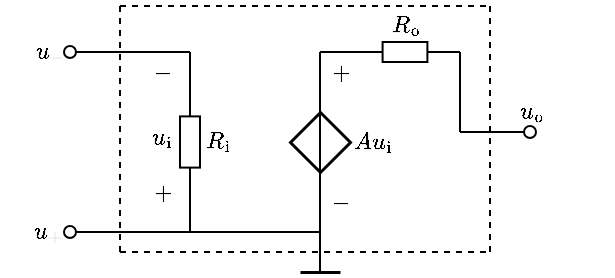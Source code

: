 <mxfile version="16.5.1" type="device"><diagram id="avYDYwi754J5h3Vd7OmR" name="第 1 页"><mxGraphModel dx="269" dy="411" grid="1" gridSize="5" guides="1" tooltips="1" connect="1" arrows="1" fold="1" page="1" pageScale="1" pageWidth="827" pageHeight="1169" math="1" shadow="0"><root><mxCell id="0"/><mxCell id="1" parent="0"/><mxCell id="MkvzMcp8Tx6rq0eph8MG-1" value="" style="pointerEvents=1;verticalLabelPosition=bottom;shadow=0;dashed=0;align=center;html=1;verticalAlign=top;shape=mxgraph.electrical.signal_sources.source;aspect=fixed;points=[[0.5,0,0],[1,0.5,0],[0.5,1,0],[0,0.5,0]];elSignalType=none;elSourceType=dependent;strokeWidth=1.5;" vertex="1" parent="1"><mxGeometry x="465" y="445" width="30" height="30" as="geometry"/></mxCell><mxCell id="MkvzMcp8Tx6rq0eph8MG-2" value="" style="endArrow=none;html=1;rounded=0;exitX=0.5;exitY=0;exitDx=0;exitDy=0;exitPerimeter=0;entryX=0.5;entryY=1;entryDx=0;entryDy=0;entryPerimeter=0;" edge="1" parent="1" source="MkvzMcp8Tx6rq0eph8MG-1" target="MkvzMcp8Tx6rq0eph8MG-1"><mxGeometry width="50" height="50" relative="1" as="geometry"><mxPoint x="510" y="410" as="sourcePoint"/><mxPoint x="560" y="360" as="targetPoint"/></mxGeometry></mxCell><mxCell id="MkvzMcp8Tx6rq0eph8MG-3" value="" style="endArrow=none;html=1;rounded=0;" edge="1" parent="1"><mxGeometry width="50" height="50" relative="1" as="geometry"><mxPoint x="480" y="445" as="sourcePoint"/><mxPoint x="480" y="415" as="targetPoint"/></mxGeometry></mxCell><mxCell id="MkvzMcp8Tx6rq0eph8MG-4" value="" style="endArrow=none;html=1;rounded=0;" edge="1" parent="1"><mxGeometry width="50" height="50" relative="1" as="geometry"><mxPoint x="480" y="415" as="sourcePoint"/><mxPoint x="505" y="415" as="targetPoint"/></mxGeometry></mxCell><mxCell id="MkvzMcp8Tx6rq0eph8MG-5" value="" style="pointerEvents=1;verticalLabelPosition=bottom;shadow=0;dashed=0;align=center;html=1;verticalAlign=top;shape=mxgraph.electrical.resistors.resistor_1;strokeWidth=1;" vertex="1" parent="1"><mxGeometry x="505" y="410" width="35" height="10" as="geometry"/></mxCell><mxCell id="MkvzMcp8Tx6rq0eph8MG-6" value="" style="endArrow=none;html=1;rounded=0;" edge="1" parent="1"><mxGeometry width="50" height="50" relative="1" as="geometry"><mxPoint x="540" y="415" as="sourcePoint"/><mxPoint x="550" y="415" as="targetPoint"/></mxGeometry></mxCell><mxCell id="MkvzMcp8Tx6rq0eph8MG-7" value="" style="endArrow=none;html=1;rounded=0;" edge="1" parent="1"><mxGeometry width="50" height="50" relative="1" as="geometry"><mxPoint x="550" y="455" as="sourcePoint"/><mxPoint x="550" y="415" as="targetPoint"/></mxGeometry></mxCell><mxCell id="MkvzMcp8Tx6rq0eph8MG-8" value="" style="endArrow=none;html=1;rounded=0;entryX=0.5;entryY=1;entryDx=0;entryDy=0;entryPerimeter=0;" edge="1" parent="1" target="MkvzMcp8Tx6rq0eph8MG-1"><mxGeometry width="50" height="50" relative="1" as="geometry"><mxPoint x="480" y="505" as="sourcePoint"/><mxPoint x="480" y="480" as="targetPoint"/></mxGeometry></mxCell><mxCell id="MkvzMcp8Tx6rq0eph8MG-9" value="" style="endArrow=none;html=1;rounded=0;" edge="1" parent="1"><mxGeometry width="50" height="50" relative="1" as="geometry"><mxPoint x="480" y="525" as="sourcePoint"/><mxPoint x="480" y="505" as="targetPoint"/></mxGeometry></mxCell><mxCell id="MkvzMcp8Tx6rq0eph8MG-10" value="" style="endArrow=none;html=1;rounded=0;strokeWidth=1.5;" edge="1" parent="1"><mxGeometry width="50" height="50" relative="1" as="geometry"><mxPoint x="470" y="525" as="sourcePoint"/><mxPoint x="490" y="525" as="targetPoint"/></mxGeometry></mxCell><mxCell id="MkvzMcp8Tx6rq0eph8MG-11" value="" style="endArrow=none;html=1;rounded=0;strokeWidth=1;startArrow=oval;startFill=0;" edge="1" parent="1"><mxGeometry width="50" height="50" relative="1" as="geometry"><mxPoint x="355" y="505" as="sourcePoint"/><mxPoint x="480" y="505" as="targetPoint"/></mxGeometry></mxCell><mxCell id="MkvzMcp8Tx6rq0eph8MG-12" value="" style="pointerEvents=1;verticalLabelPosition=bottom;shadow=0;dashed=0;align=center;html=1;verticalAlign=top;shape=mxgraph.electrical.resistors.resistor_1;strokeWidth=1;rotation=90;" vertex="1" parent="1"><mxGeometry x="395" y="455" width="40" height="10" as="geometry"/></mxCell><mxCell id="MkvzMcp8Tx6rq0eph8MG-13" value="" style="endArrow=none;html=1;rounded=0;strokeWidth=1;entryX=1;entryY=0.5;entryDx=0;entryDy=0;entryPerimeter=0;" edge="1" parent="1" target="MkvzMcp8Tx6rq0eph8MG-12"><mxGeometry width="50" height="50" relative="1" as="geometry"><mxPoint x="415" y="505" as="sourcePoint"/><mxPoint x="465" y="455" as="targetPoint"/></mxGeometry></mxCell><mxCell id="MkvzMcp8Tx6rq0eph8MG-14" value="" style="endArrow=none;html=1;rounded=0;strokeWidth=1;" edge="1" parent="1"><mxGeometry width="50" height="50" relative="1" as="geometry"><mxPoint x="415" y="440" as="sourcePoint"/><mxPoint x="415" y="415" as="targetPoint"/></mxGeometry></mxCell><mxCell id="MkvzMcp8Tx6rq0eph8MG-15" value="" style="endArrow=oval;html=1;rounded=0;strokeWidth=1;startArrow=none;startFill=0;endFill=0;" edge="1" parent="1"><mxGeometry width="50" height="50" relative="1" as="geometry"><mxPoint x="415" y="415" as="sourcePoint"/><mxPoint x="355" y="415" as="targetPoint"/></mxGeometry></mxCell><mxCell id="MkvzMcp8Tx6rq0eph8MG-16" value="" style="endArrow=oval;html=1;rounded=0;strokeWidth=1;endFill=0;" edge="1" parent="1"><mxGeometry width="50" height="50" relative="1" as="geometry"><mxPoint x="550" y="455" as="sourcePoint"/><mxPoint x="585" y="455" as="targetPoint"/></mxGeometry></mxCell><mxCell id="MkvzMcp8Tx6rq0eph8MG-17" value="" style="endArrow=none;html=1;rounded=0;strokeWidth=1;dashed=1;sketch=0;shadow=0;jumpStyle=none;noJump=0;" edge="1" parent="1"><mxGeometry width="50" height="50" relative="1" as="geometry"><mxPoint x="380" y="392" as="sourcePoint"/><mxPoint x="565" y="392" as="targetPoint"/></mxGeometry></mxCell><mxCell id="MkvzMcp8Tx6rq0eph8MG-19" value="" style="endArrow=none;html=1;rounded=0;strokeWidth=1;dashed=1;sketch=0;shadow=0;jumpStyle=none;noJump=0;" edge="1" parent="1"><mxGeometry width="50" height="50" relative="1" as="geometry"><mxPoint x="565" y="515" as="sourcePoint"/><mxPoint x="565" y="390" as="targetPoint"/></mxGeometry></mxCell><mxCell id="MkvzMcp8Tx6rq0eph8MG-21" value="" style="endArrow=none;html=1;rounded=0;strokeWidth=1;dashed=1;sketch=0;shadow=0;jumpStyle=none;noJump=0;" edge="1" parent="1"><mxGeometry width="50" height="50" relative="1" as="geometry"><mxPoint x="380" y="515" as="sourcePoint"/><mxPoint x="565" y="515.0" as="targetPoint"/></mxGeometry></mxCell><mxCell id="MkvzMcp8Tx6rq0eph8MG-22" value="" style="endArrow=none;html=1;rounded=0;strokeWidth=1;dashed=1;sketch=0;shadow=0;jumpStyle=none;noJump=0;" edge="1" parent="1"><mxGeometry width="50" height="50" relative="1" as="geometry"><mxPoint x="380" y="515" as="sourcePoint"/><mxPoint x="380" y="390" as="targetPoint"/></mxGeometry></mxCell><mxCell id="MkvzMcp8Tx6rq0eph8MG-23" value="$$R_\mathrm{o}$$" style="text;html=1;resizable=0;autosize=1;align=center;verticalAlign=middle;points=[];fillColor=none;strokeColor=none;rounded=0;fontSize=10;movable=0;rotatable=0;deletable=0;editable=0;connectable=0;" vertex="1" parent="1"><mxGeometry x="475.5" y="392" width="95" height="20" as="geometry"/></mxCell><mxCell id="MkvzMcp8Tx6rq0eph8MG-24" value="$$R_\mathrm{i}$$" style="text;html=1;resizable=1;autosize=1;align=center;verticalAlign=middle;points=[];fillColor=none;strokeColor=none;rounded=0;fontSize=10;movable=1;rotatable=1;deletable=1;editable=1;connectable=1;" vertex="1" parent="1"><mxGeometry x="419.5" y="450" width="19.5" height="20" as="geometry"/></mxCell><mxCell id="MkvzMcp8Tx6rq0eph8MG-25" value="$$Au_\mathrm{i}$$" style="text;html=1;resizable=1;autosize=1;align=center;verticalAlign=middle;points=[];fillColor=none;strokeColor=none;rounded=0;fontSize=10;movable=1;rotatable=1;deletable=1;editable=1;connectable=1;" vertex="1" parent="1"><mxGeometry x="495" y="450" width="21.5" height="20" as="geometry"/></mxCell><mxCell id="MkvzMcp8Tx6rq0eph8MG-26" value="$$+$$" style="text;html=1;resizable=0;autosize=1;align=center;verticalAlign=middle;points=[];fillColor=none;strokeColor=none;rounded=0;fontSize=10;" vertex="1" parent="1"><mxGeometry x="470" y="415" width="40" height="20" as="geometry"/></mxCell><mxCell id="MkvzMcp8Tx6rq0eph8MG-27" value="$$-$$" style="text;html=1;resizable=0;autosize=1;align=center;verticalAlign=middle;points=[];fillColor=none;strokeColor=none;rounded=0;fontSize=10;" vertex="1" parent="1"><mxGeometry x="380.5" y="415" width="40" height="20" as="geometry"/></mxCell><mxCell id="MkvzMcp8Tx6rq0eph8MG-28" value="$$+$$" style="text;html=1;resizable=0;autosize=1;align=center;verticalAlign=middle;points=[];fillColor=none;strokeColor=none;rounded=0;fontSize=10;" vertex="1" parent="1"><mxGeometry x="380.5" y="475" width="40" height="20" as="geometry"/></mxCell><mxCell id="MkvzMcp8Tx6rq0eph8MG-29" value="$$-$$" style="text;html=1;resizable=0;autosize=1;align=center;verticalAlign=middle;points=[];fillColor=none;strokeColor=none;rounded=0;fontSize=10;" vertex="1" parent="1"><mxGeometry x="470" y="480" width="40" height="20" as="geometry"/></mxCell><mxCell id="MkvzMcp8Tx6rq0eph8MG-30" value="$$u_\mathrm{i}$$" style="text;html=1;resizable=1;autosize=1;align=center;verticalAlign=middle;points=[];fillColor=none;strokeColor=none;rounded=0;fontSize=10;movable=1;rotatable=1;deletable=1;editable=1;connectable=1;" vertex="1" parent="1"><mxGeometry x="393.5" y="448" width="14" height="20" as="geometry"/></mxCell><mxCell id="MkvzMcp8Tx6rq0eph8MG-31" value="$$u_\mathrm{o}$$" style="text;html=1;resizable=1;autosize=1;align=center;verticalAlign=middle;points=[];fillColor=none;strokeColor=none;rounded=0;fontSize=10;movable=1;rotatable=1;deletable=1;editable=1;connectable=1;" vertex="1" parent="1"><mxGeometry x="578" y="435" width="15" height="20" as="geometry"/></mxCell><mxCell id="MkvzMcp8Tx6rq0eph8MG-32" value="$$u_{-}$$" style="text;html=1;resizable=1;autosize=1;align=center;verticalAlign=middle;points=[];fillColor=none;strokeColor=none;rounded=0;fontSize=10;movable=1;rotatable=1;deletable=1;editable=1;connectable=1;" vertex="1" parent="1"><mxGeometry x="335" y="405" width="20" height="20" as="geometry"/></mxCell><mxCell id="MkvzMcp8Tx6rq0eph8MG-33" value="$$u_{+}$$" style="text;html=1;resizable=1;autosize=1;align=center;verticalAlign=middle;points=[];fillColor=none;strokeColor=none;rounded=0;fontSize=10;movable=1;rotatable=1;deletable=1;editable=1;connectable=1;" vertex="1" parent="1"><mxGeometry x="335" y="495" width="17" height="20" as="geometry"/></mxCell><mxCell id="MkvzMcp8Tx6rq0eph8MG-34" value="" style="endArrow=none;html=1;rounded=0;" edge="1" parent="1" target="MkvzMcp8Tx6rq0eph8MG-1"><mxGeometry width="50" height="50" relative="1" as="geometry"><mxPoint x="480" y="505" as="sourcePoint"/><mxPoint x="480" y="480" as="targetPoint"/></mxGeometry></mxCell></root></mxGraphModel></diagram></mxfile>